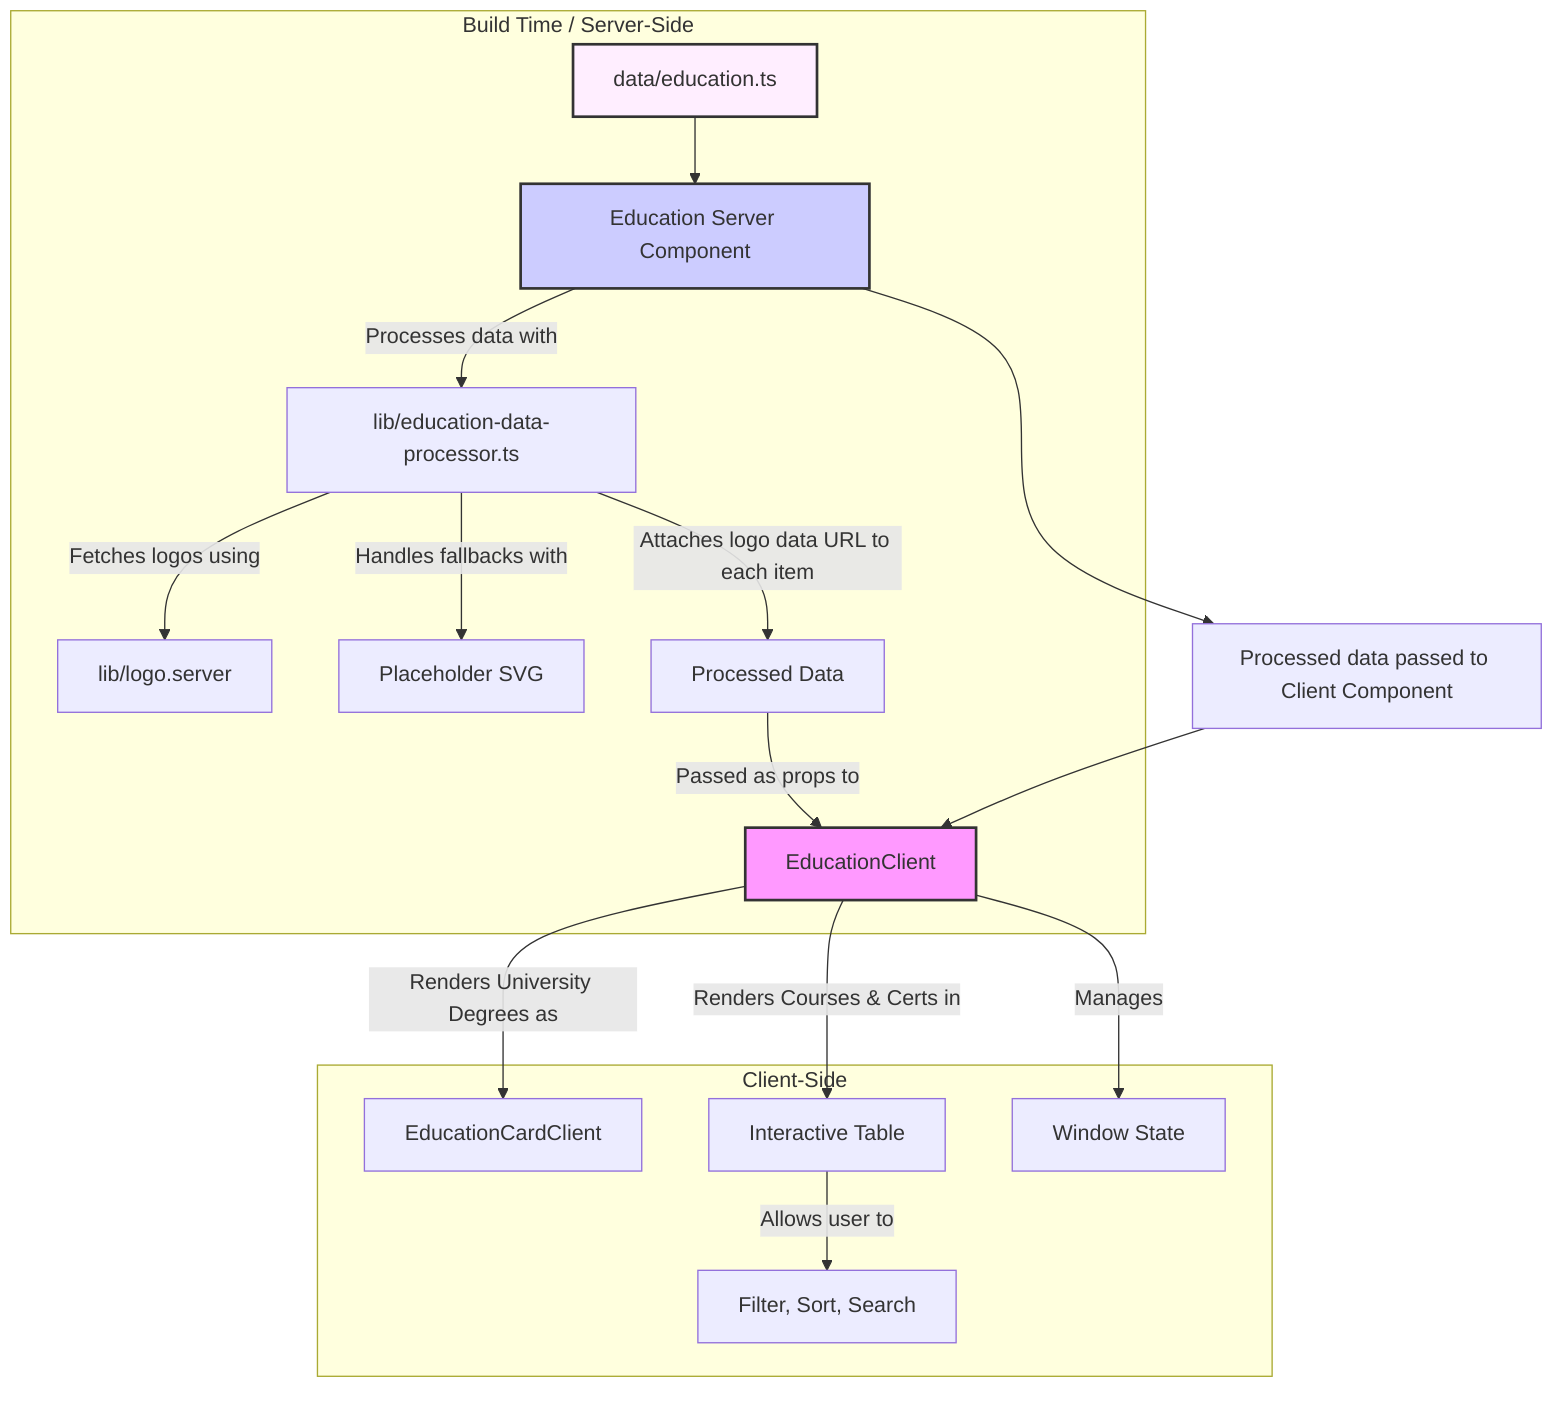 graph TD
    subgraph "Build Time / Server-Side"
        A[data/education.ts] --> B[Education Server Component];
        B -- "Processes data with" --> C[lib/education-data-processor.ts];
        C -- "Fetches logos using" --> D[lib/logo.server];
        C -- "Handles fallbacks with" --> E[Placeholder SVG];
        C -- "Attaches logo data URL to each item" --> F[Processed Data];
        F -- "Passed as props to" --> G[EducationClient];
    end

    subgraph "Client-Side"
        G -- "Renders University Degrees as" --> H[EducationCardClient];
        G -- "Renders Courses & Certs in" --> I[Interactive Table];
        I -- "Allows user to" --> J["Filter, Sort, Search"];
        G -- "Manages" --> K[Window State];
    end

    B --> L["Processed data passed to Client Component"];
    L --> G;
    
    style A fill:#fef,stroke:#333,stroke-width:2px
    style B fill:#ccf,stroke:#333,stroke-width:2px
    style G fill:#f9f,stroke:#333,stroke-width:2px